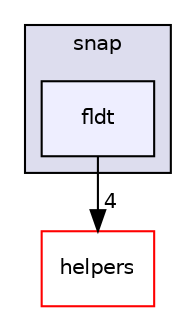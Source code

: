 digraph "fldt" {
  compound=true
  node [ fontsize="10", fontname="Helvetica"];
  edge [ labelfontsize="10", labelfontname="Helvetica"];
  subgraph clusterdir_30ba789c892c59a3b74ccd5ba53c5eb8 {
    graph [ bgcolor="#ddddee", pencolor="black", label="snap" fontname="Helvetica", fontsize="10", URL="dir_30ba789c892c59a3b74ccd5ba53c5eb8.html"]
  dir_9ffb21e131ac33df605548bdba6aa7c2 [shape=box, label="fldt", style="filled", fillcolor="#eeeeff", pencolor="black", URL="dir_9ffb21e131ac33df605548bdba6aa7c2.html"];
  }
  dir_861f50189fda057e6c57d1c1130602b3 [shape=box label="helpers" fillcolor="white" style="filled" color="red" URL="dir_861f50189fda057e6c57d1c1130602b3.html"];
  dir_9ffb21e131ac33df605548bdba6aa7c2->dir_861f50189fda057e6c57d1c1130602b3 [headlabel="4", labeldistance=1.5 headhref="dir_000050_000052.html"];
}
